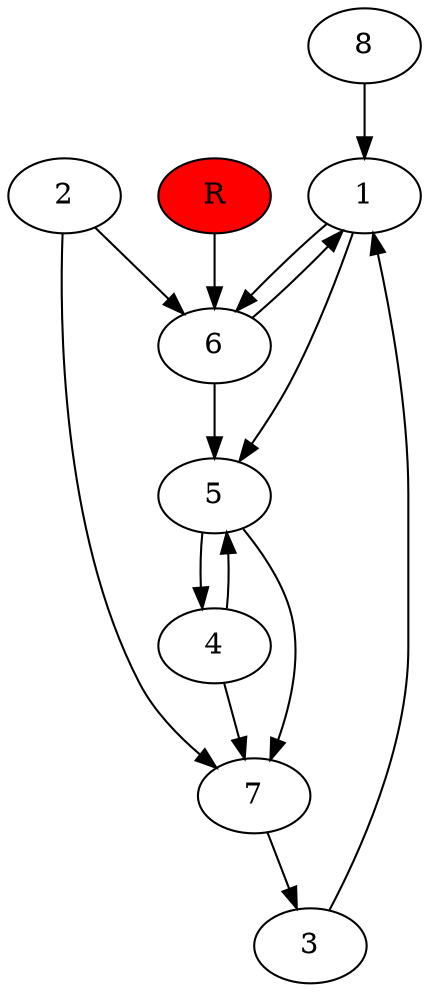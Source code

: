 digraph prb34842 {
	1
	2
	3
	4
	5
	6
	7
	8
	R [fillcolor="#ff0000" style=filled]
	1 -> 5
	1 -> 6
	2 -> 6
	2 -> 7
	3 -> 1
	4 -> 5
	4 -> 7
	5 -> 4
	5 -> 7
	6 -> 1
	6 -> 5
	7 -> 3
	8 -> 1
	R -> 6
}
